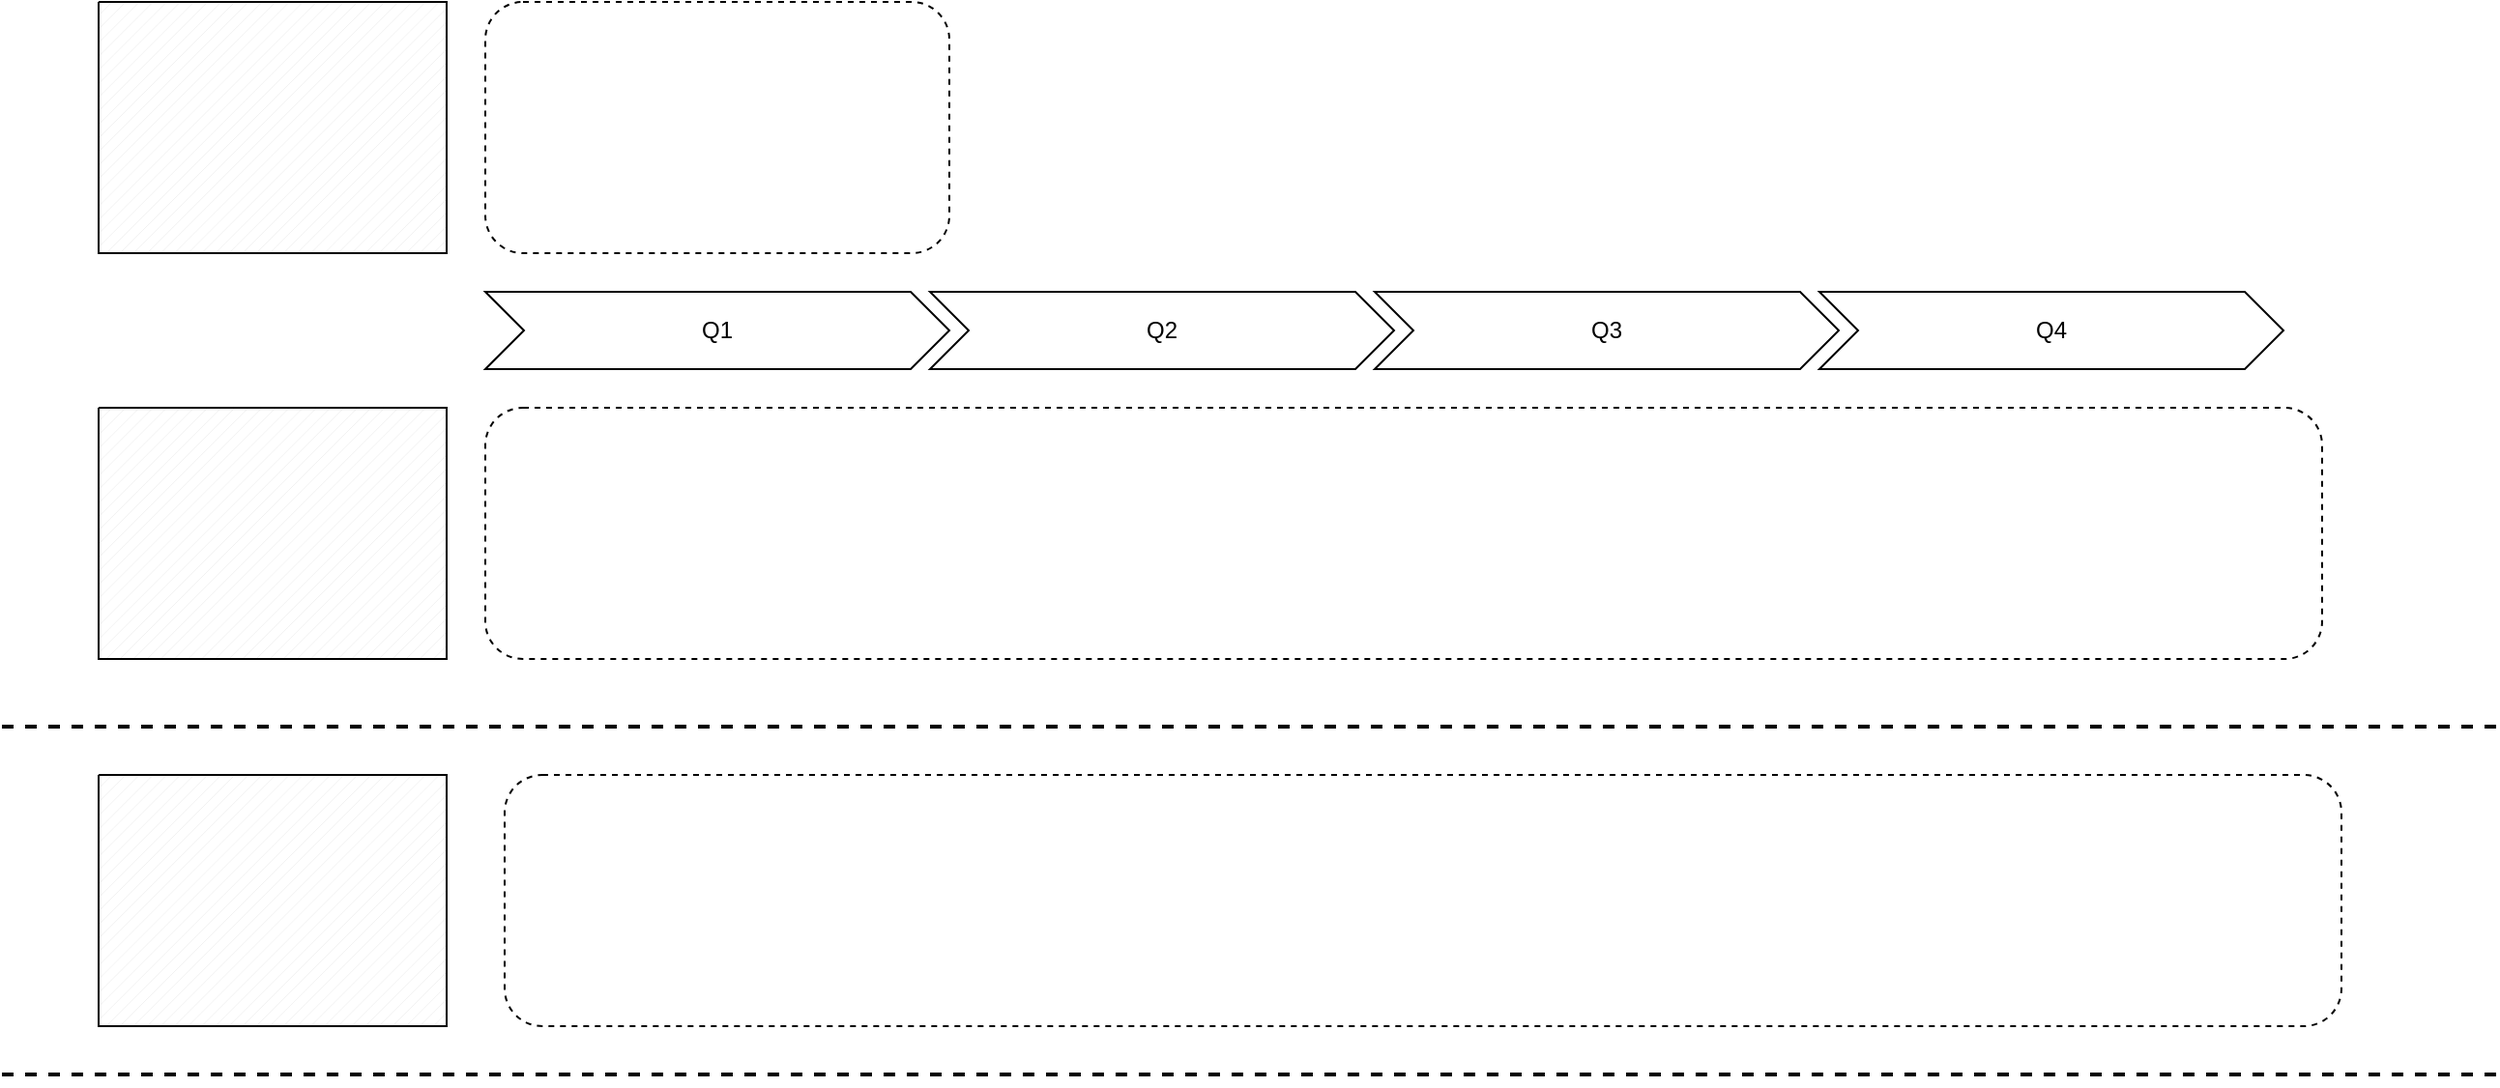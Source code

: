 <mxfile version="24.2.5" type="github">
  <diagram name="第 1 页" id="otzXFB9lIOkvXkMtDlbL">
    <mxGraphModel dx="2503" dy="1049" grid="1" gridSize="10" guides="1" tooltips="1" connect="1" arrows="1" fold="1" page="1" pageScale="1" pageWidth="827" pageHeight="1169" math="0" shadow="0">
      <root>
        <mxCell id="0" />
        <mxCell id="1" parent="0" />
        <mxCell id="LO9hTs_cn3nxpXgWKbTW-1" value="" style="rounded=1;whiteSpace=wrap;html=1;dashed=1;" vertex="1" parent="1">
          <mxGeometry x="-380" y="30" width="240" height="130" as="geometry" />
        </mxCell>
        <mxCell id="LO9hTs_cn3nxpXgWKbTW-2" value="Q3" style="shape=step;perimeter=stepPerimeter;whiteSpace=wrap;html=1;fixedSize=1;" vertex="1" parent="1">
          <mxGeometry x="80" y="180" width="240" height="40" as="geometry" />
        </mxCell>
        <mxCell id="LO9hTs_cn3nxpXgWKbTW-3" value="Q4" style="shape=step;perimeter=stepPerimeter;whiteSpace=wrap;html=1;fixedSize=1;" vertex="1" parent="1">
          <mxGeometry x="310" y="180" width="240" height="40" as="geometry" />
        </mxCell>
        <mxCell id="LO9hTs_cn3nxpXgWKbTW-4" value="Q2" style="shape=step;perimeter=stepPerimeter;whiteSpace=wrap;html=1;fixedSize=1;" vertex="1" parent="1">
          <mxGeometry x="-150" y="180" width="240" height="40" as="geometry" />
        </mxCell>
        <mxCell id="LO9hTs_cn3nxpXgWKbTW-5" value="Q1" style="shape=step;perimeter=stepPerimeter;whiteSpace=wrap;html=1;fixedSize=1;" vertex="1" parent="1">
          <mxGeometry x="-380" y="180" width="240" height="40" as="geometry" />
        </mxCell>
        <mxCell id="LO9hTs_cn3nxpXgWKbTW-6" value="" style="verticalLabelPosition=bottom;verticalAlign=top;html=1;shape=mxgraph.basic.patternFillRect;fillStyle=diag;step=5;fillStrokeWidth=0.2;fillStrokeColor=#dddddd;" vertex="1" parent="1">
          <mxGeometry x="-580" y="30" width="180" height="130" as="geometry" />
        </mxCell>
        <mxCell id="LO9hTs_cn3nxpXgWKbTW-7" value="" style="verticalLabelPosition=bottom;verticalAlign=top;html=1;shape=mxgraph.basic.patternFillRect;fillStyle=diag;step=5;fillStrokeWidth=0.2;fillStrokeColor=#dddddd;" vertex="1" parent="1">
          <mxGeometry x="-580" y="240" width="180" height="130" as="geometry" />
        </mxCell>
        <mxCell id="LO9hTs_cn3nxpXgWKbTW-10" value="" style="verticalLabelPosition=bottom;verticalAlign=top;html=1;shape=mxgraph.basic.patternFillRect;fillStyle=diag;step=5;fillStrokeWidth=0.2;fillStrokeColor=#dddddd;" vertex="1" parent="1">
          <mxGeometry x="-580" y="430" width="180" height="130" as="geometry" />
        </mxCell>
        <mxCell id="LO9hTs_cn3nxpXgWKbTW-11" value="" style="rounded=1;whiteSpace=wrap;html=1;dashed=1;" vertex="1" parent="1">
          <mxGeometry x="-380" y="240" width="950" height="130" as="geometry" />
        </mxCell>
        <mxCell id="LO9hTs_cn3nxpXgWKbTW-12" value="" style="rounded=1;whiteSpace=wrap;html=1;dashed=1;" vertex="1" parent="1">
          <mxGeometry x="-370" y="430" width="950" height="130" as="geometry" />
        </mxCell>
        <mxCell id="LO9hTs_cn3nxpXgWKbTW-13" value="" style="group" vertex="1" connectable="0" parent="1">
          <mxGeometry x="-630" y="400" width="1290" height="190" as="geometry" />
        </mxCell>
        <mxCell id="LO9hTs_cn3nxpXgWKbTW-8" value="" style="line;strokeWidth=2;html=1;dashed=1;" vertex="1" parent="LO9hTs_cn3nxpXgWKbTW-13">
          <mxGeometry width="1290" height="10" as="geometry" />
        </mxCell>
        <mxCell id="LO9hTs_cn3nxpXgWKbTW-9" value="" style="line;strokeWidth=2;html=1;dashed=1;" vertex="1" parent="LO9hTs_cn3nxpXgWKbTW-13">
          <mxGeometry y="180" width="1290" height="10" as="geometry" />
        </mxCell>
      </root>
    </mxGraphModel>
  </diagram>
</mxfile>
